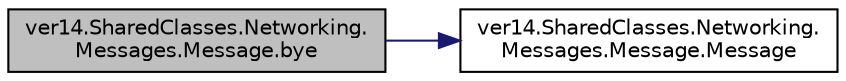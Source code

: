 digraph "ver14.SharedClasses.Networking.Messages.Message.bye"
{
 // LATEX_PDF_SIZE
  edge [fontname="Helvetica",fontsize="10",labelfontname="Helvetica",labelfontsize="10"];
  node [fontname="Helvetica",fontsize="10",shape=record];
  rankdir="LR";
  Node1 [label="ver14.SharedClasses.Networking.\lMessages.Message.bye",height=0.2,width=0.4,color="black", fillcolor="grey75", style="filled", fontcolor="black",tooltip=" "];
  Node1 -> Node2 [color="midnightblue",fontsize="10",style="solid",fontname="Helvetica"];
  Node2 [label="ver14.SharedClasses.Networking.\lMessages.Message.Message",height=0.2,width=0.4,color="black", fillcolor="white", style="filled",URL="$classver14_1_1_shared_classes_1_1_networking_1_1_messages_1_1_message.html#a8046410546d4d70614b22fac7f31dc36",tooltip=" "];
}
